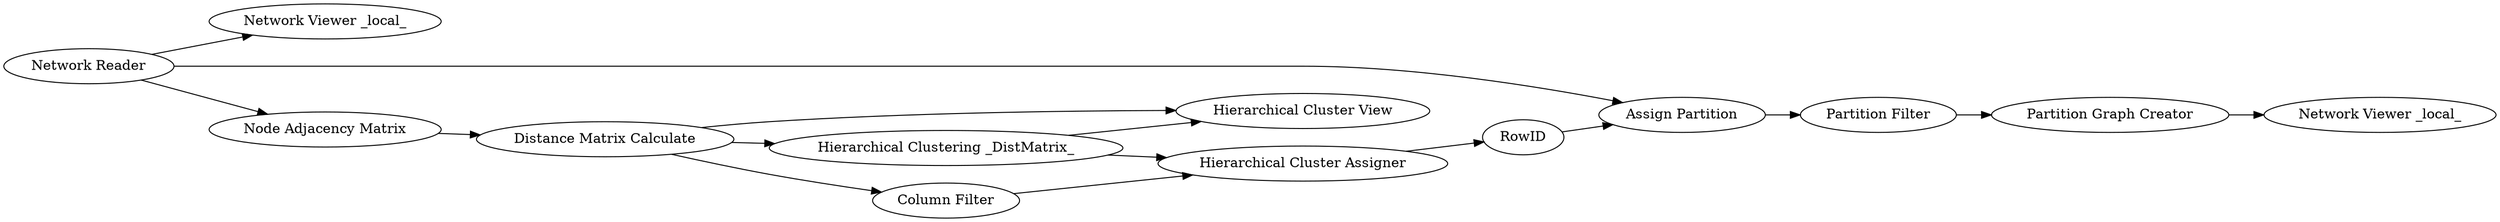 digraph {
	"-5379474184306038404_5" [label="Hierarchical Cluster View"]
	"-5379474184306038404_6" [label="Hierarchical Cluster Assigner"]
	"-5379474184306038404_4" [label="Hierarchical Clustering _DistMatrix_"]
	"-5379474184306038404_17" [label=RowID]
	"-5379474184306038404_10" [label="Column Filter"]
	"-5379474184306038404_1" [label="Network Reader"]
	"-5379474184306038404_19" [label="Distance Matrix Calculate"]
	"-5379474184306038404_21" [label="Network Viewer _local_"]
	"-5379474184306038404_12" [label="Assign Partition"]
	"-5379474184306038404_15" [label="Partition Graph Creator"]
	"-5379474184306038404_14" [label="Partition Filter"]
	"-5379474184306038404_20" [label="Network Viewer _local_"]
	"-5379474184306038404_2" [label="Node Adjacency Matrix"]
	"-5379474184306038404_1" -> "-5379474184306038404_12"
	"-5379474184306038404_4" -> "-5379474184306038404_6"
	"-5379474184306038404_4" -> "-5379474184306038404_5"
	"-5379474184306038404_15" -> "-5379474184306038404_20"
	"-5379474184306038404_12" -> "-5379474184306038404_14"
	"-5379474184306038404_2" -> "-5379474184306038404_19"
	"-5379474184306038404_6" -> "-5379474184306038404_17"
	"-5379474184306038404_19" -> "-5379474184306038404_10"
	"-5379474184306038404_14" -> "-5379474184306038404_15"
	"-5379474184306038404_1" -> "-5379474184306038404_21"
	"-5379474184306038404_17" -> "-5379474184306038404_12"
	"-5379474184306038404_19" -> "-5379474184306038404_5"
	"-5379474184306038404_10" -> "-5379474184306038404_6"
	"-5379474184306038404_19" -> "-5379474184306038404_4"
	"-5379474184306038404_1" -> "-5379474184306038404_2"
	rankdir=LR
}

